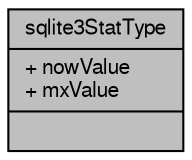 digraph "sqlite3StatType"
{
  edge [fontname="FreeSans",fontsize="10",labelfontname="FreeSans",labelfontsize="10"];
  node [fontname="FreeSans",fontsize="10",shape=record];
  Node1 [label="{sqlite3StatType\n|+ nowValue\l+ mxValue\l|}",height=0.2,width=0.4,color="black", fillcolor="grey75", style="filled", fontcolor="black"];
}
